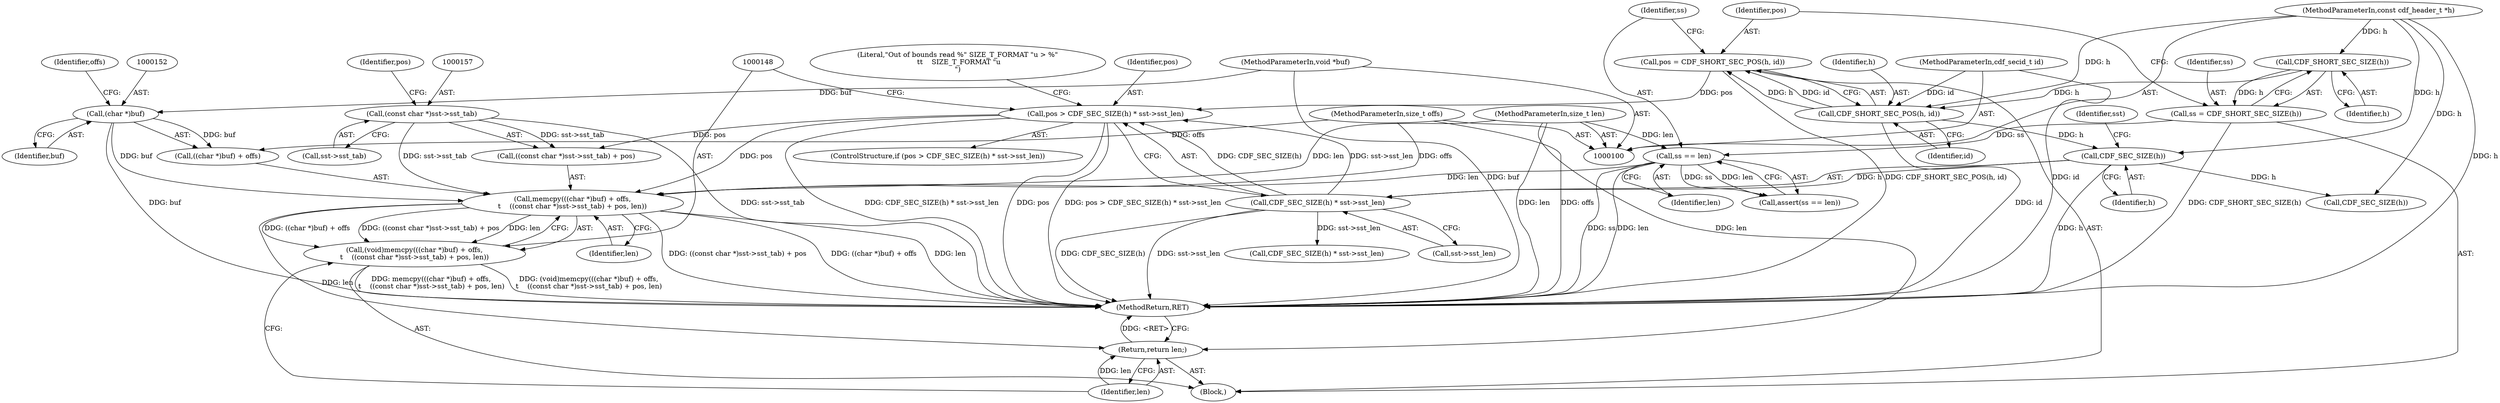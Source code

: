 digraph "1_file_6d209c1c489457397a5763bca4b28e43aac90391@API" {
"1000149" [label="(Call,memcpy(((char *)buf) + offs,\n\t    ((const char *)sst->sst_tab) + pos, len))"];
"1000151" [label="(Call,(char *)buf)"];
"1000102" [label="(MethodParameterIn,void *buf)"];
"1000103" [label="(MethodParameterIn,size_t offs)"];
"1000156" [label="(Call,(const char *)sst->sst_tab)"];
"1000124" [label="(Call,pos > CDF_SEC_SIZE(h) * sst->sst_len)"];
"1000114" [label="(Call,pos = CDF_SHORT_SEC_POS(h, id))"];
"1000116" [label="(Call,CDF_SHORT_SEC_POS(h, id))"];
"1000111" [label="(Call,CDF_SHORT_SEC_SIZE(h))"];
"1000105" [label="(MethodParameterIn,const cdf_header_t *h)"];
"1000106" [label="(MethodParameterIn,cdf_secid_t id)"];
"1000126" [label="(Call,CDF_SEC_SIZE(h) * sst->sst_len)"];
"1000127" [label="(Call,CDF_SEC_SIZE(h))"];
"1000120" [label="(Call,ss == len)"];
"1000109" [label="(Call,ss = CDF_SHORT_SEC_SIZE(h))"];
"1000104" [label="(MethodParameterIn,size_t len)"];
"1000147" [label="(Call,(void)memcpy(((char *)buf) + offs,\n\t    ((const char *)sst->sst_tab) + pos, len))"];
"1000163" [label="(Return,return len;)"];
"1000154" [label="(Identifier,offs)"];
"1000162" [label="(Identifier,len)"];
"1000117" [label="(Identifier,h)"];
"1000138" [label="(Call,CDF_SEC_SIZE(h) * sst->sst_len)"];
"1000119" [label="(Call,assert(ss == len))"];
"1000105" [label="(MethodParameterIn,const cdf_header_t *h)"];
"1000153" [label="(Identifier,buf)"];
"1000110" [label="(Identifier,ss)"];
"1000103" [label="(MethodParameterIn,size_t offs)"];
"1000156" [label="(Call,(const char *)sst->sst_tab)"];
"1000115" [label="(Identifier,pos)"];
"1000123" [label="(ControlStructure,if (pos > CDF_SEC_SIZE(h) * sst->sst_len))"];
"1000163" [label="(Return,return len;)"];
"1000155" [label="(Call,((const char *)sst->sst_tab) + pos)"];
"1000118" [label="(Identifier,id)"];
"1000161" [label="(Identifier,pos)"];
"1000135" [label="(Literal,\"Out of bounds read %\" SIZE_T_FORMAT \"u > %\"\n \t\t    SIZE_T_FORMAT \"u\n\")"];
"1000129" [label="(Call,sst->sst_len)"];
"1000150" [label="(Call,((char *)buf) + offs)"];
"1000151" [label="(Call,(char *)buf)"];
"1000164" [label="(Identifier,len)"];
"1000147" [label="(Call,(void)memcpy(((char *)buf) + offs,\n\t    ((const char *)sst->sst_tab) + pos, len))"];
"1000111" [label="(Call,CDF_SHORT_SEC_SIZE(h))"];
"1000106" [label="(MethodParameterIn,cdf_secid_t id)"];
"1000165" [label="(MethodReturn,RET)"];
"1000112" [label="(Identifier,h)"];
"1000107" [label="(Block,)"];
"1000149" [label="(Call,memcpy(((char *)buf) + offs,\n\t    ((const char *)sst->sst_tab) + pos, len))"];
"1000104" [label="(MethodParameterIn,size_t len)"];
"1000122" [label="(Identifier,len)"];
"1000128" [label="(Identifier,h)"];
"1000126" [label="(Call,CDF_SEC_SIZE(h) * sst->sst_len)"];
"1000102" [label="(MethodParameterIn,void *buf)"];
"1000125" [label="(Identifier,pos)"];
"1000158" [label="(Call,sst->sst_tab)"];
"1000116" [label="(Call,CDF_SHORT_SEC_POS(h, id))"];
"1000139" [label="(Call,CDF_SEC_SIZE(h))"];
"1000120" [label="(Call,ss == len)"];
"1000127" [label="(Call,CDF_SEC_SIZE(h))"];
"1000114" [label="(Call,pos = CDF_SHORT_SEC_POS(h, id))"];
"1000130" [label="(Identifier,sst)"];
"1000121" [label="(Identifier,ss)"];
"1000109" [label="(Call,ss = CDF_SHORT_SEC_SIZE(h))"];
"1000124" [label="(Call,pos > CDF_SEC_SIZE(h) * sst->sst_len)"];
"1000149" -> "1000147"  [label="AST: "];
"1000149" -> "1000162"  [label="CFG: "];
"1000150" -> "1000149"  [label="AST: "];
"1000155" -> "1000149"  [label="AST: "];
"1000162" -> "1000149"  [label="AST: "];
"1000147" -> "1000149"  [label="CFG: "];
"1000149" -> "1000165"  [label="DDG: ((char *)buf) + offs"];
"1000149" -> "1000165"  [label="DDG: len"];
"1000149" -> "1000165"  [label="DDG: ((const char *)sst->sst_tab) + pos"];
"1000149" -> "1000147"  [label="DDG: ((char *)buf) + offs"];
"1000149" -> "1000147"  [label="DDG: ((const char *)sst->sst_tab) + pos"];
"1000149" -> "1000147"  [label="DDG: len"];
"1000151" -> "1000149"  [label="DDG: buf"];
"1000103" -> "1000149"  [label="DDG: offs"];
"1000156" -> "1000149"  [label="DDG: sst->sst_tab"];
"1000124" -> "1000149"  [label="DDG: pos"];
"1000120" -> "1000149"  [label="DDG: len"];
"1000104" -> "1000149"  [label="DDG: len"];
"1000149" -> "1000163"  [label="DDG: len"];
"1000151" -> "1000150"  [label="AST: "];
"1000151" -> "1000153"  [label="CFG: "];
"1000152" -> "1000151"  [label="AST: "];
"1000153" -> "1000151"  [label="AST: "];
"1000154" -> "1000151"  [label="CFG: "];
"1000151" -> "1000165"  [label="DDG: buf"];
"1000151" -> "1000150"  [label="DDG: buf"];
"1000102" -> "1000151"  [label="DDG: buf"];
"1000102" -> "1000100"  [label="AST: "];
"1000102" -> "1000165"  [label="DDG: buf"];
"1000103" -> "1000100"  [label="AST: "];
"1000103" -> "1000165"  [label="DDG: offs"];
"1000103" -> "1000150"  [label="DDG: offs"];
"1000156" -> "1000155"  [label="AST: "];
"1000156" -> "1000158"  [label="CFG: "];
"1000157" -> "1000156"  [label="AST: "];
"1000158" -> "1000156"  [label="AST: "];
"1000161" -> "1000156"  [label="CFG: "];
"1000156" -> "1000165"  [label="DDG: sst->sst_tab"];
"1000156" -> "1000155"  [label="DDG: sst->sst_tab"];
"1000124" -> "1000123"  [label="AST: "];
"1000124" -> "1000126"  [label="CFG: "];
"1000125" -> "1000124"  [label="AST: "];
"1000126" -> "1000124"  [label="AST: "];
"1000135" -> "1000124"  [label="CFG: "];
"1000148" -> "1000124"  [label="CFG: "];
"1000124" -> "1000165"  [label="DDG: CDF_SEC_SIZE(h) * sst->sst_len"];
"1000124" -> "1000165"  [label="DDG: pos"];
"1000124" -> "1000165"  [label="DDG: pos > CDF_SEC_SIZE(h) * sst->sst_len"];
"1000114" -> "1000124"  [label="DDG: pos"];
"1000126" -> "1000124"  [label="DDG: CDF_SEC_SIZE(h)"];
"1000126" -> "1000124"  [label="DDG: sst->sst_len"];
"1000124" -> "1000155"  [label="DDG: pos"];
"1000114" -> "1000107"  [label="AST: "];
"1000114" -> "1000116"  [label="CFG: "];
"1000115" -> "1000114"  [label="AST: "];
"1000116" -> "1000114"  [label="AST: "];
"1000121" -> "1000114"  [label="CFG: "];
"1000114" -> "1000165"  [label="DDG: CDF_SHORT_SEC_POS(h, id)"];
"1000116" -> "1000114"  [label="DDG: h"];
"1000116" -> "1000114"  [label="DDG: id"];
"1000116" -> "1000118"  [label="CFG: "];
"1000117" -> "1000116"  [label="AST: "];
"1000118" -> "1000116"  [label="AST: "];
"1000116" -> "1000165"  [label="DDG: id"];
"1000111" -> "1000116"  [label="DDG: h"];
"1000105" -> "1000116"  [label="DDG: h"];
"1000106" -> "1000116"  [label="DDG: id"];
"1000116" -> "1000127"  [label="DDG: h"];
"1000111" -> "1000109"  [label="AST: "];
"1000111" -> "1000112"  [label="CFG: "];
"1000112" -> "1000111"  [label="AST: "];
"1000109" -> "1000111"  [label="CFG: "];
"1000111" -> "1000109"  [label="DDG: h"];
"1000105" -> "1000111"  [label="DDG: h"];
"1000105" -> "1000100"  [label="AST: "];
"1000105" -> "1000165"  [label="DDG: h"];
"1000105" -> "1000127"  [label="DDG: h"];
"1000105" -> "1000139"  [label="DDG: h"];
"1000106" -> "1000100"  [label="AST: "];
"1000106" -> "1000165"  [label="DDG: id"];
"1000126" -> "1000129"  [label="CFG: "];
"1000127" -> "1000126"  [label="AST: "];
"1000129" -> "1000126"  [label="AST: "];
"1000126" -> "1000165"  [label="DDG: sst->sst_len"];
"1000126" -> "1000165"  [label="DDG: CDF_SEC_SIZE(h)"];
"1000127" -> "1000126"  [label="DDG: h"];
"1000126" -> "1000138"  [label="DDG: sst->sst_len"];
"1000127" -> "1000128"  [label="CFG: "];
"1000128" -> "1000127"  [label="AST: "];
"1000130" -> "1000127"  [label="CFG: "];
"1000127" -> "1000165"  [label="DDG: h"];
"1000127" -> "1000139"  [label="DDG: h"];
"1000120" -> "1000119"  [label="AST: "];
"1000120" -> "1000122"  [label="CFG: "];
"1000121" -> "1000120"  [label="AST: "];
"1000122" -> "1000120"  [label="AST: "];
"1000119" -> "1000120"  [label="CFG: "];
"1000120" -> "1000165"  [label="DDG: ss"];
"1000120" -> "1000165"  [label="DDG: len"];
"1000120" -> "1000119"  [label="DDG: ss"];
"1000120" -> "1000119"  [label="DDG: len"];
"1000109" -> "1000120"  [label="DDG: ss"];
"1000104" -> "1000120"  [label="DDG: len"];
"1000109" -> "1000107"  [label="AST: "];
"1000110" -> "1000109"  [label="AST: "];
"1000115" -> "1000109"  [label="CFG: "];
"1000109" -> "1000165"  [label="DDG: CDF_SHORT_SEC_SIZE(h)"];
"1000104" -> "1000100"  [label="AST: "];
"1000104" -> "1000165"  [label="DDG: len"];
"1000104" -> "1000163"  [label="DDG: len"];
"1000147" -> "1000107"  [label="AST: "];
"1000148" -> "1000147"  [label="AST: "];
"1000164" -> "1000147"  [label="CFG: "];
"1000147" -> "1000165"  [label="DDG: memcpy(((char *)buf) + offs,\n\t    ((const char *)sst->sst_tab) + pos, len)"];
"1000147" -> "1000165"  [label="DDG: (void)memcpy(((char *)buf) + offs,\n\t    ((const char *)sst->sst_tab) + pos, len)"];
"1000163" -> "1000107"  [label="AST: "];
"1000163" -> "1000164"  [label="CFG: "];
"1000164" -> "1000163"  [label="AST: "];
"1000165" -> "1000163"  [label="CFG: "];
"1000163" -> "1000165"  [label="DDG: <RET>"];
"1000164" -> "1000163"  [label="DDG: len"];
}
